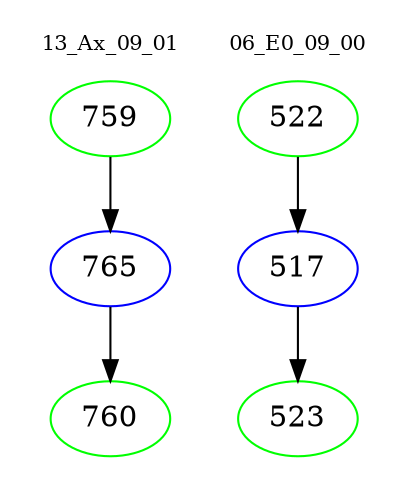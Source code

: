 digraph{
subgraph cluster_0 {
color = white
label = "13_Ax_09_01";
fontsize=10;
T0_759 [label="759", color="green"]
T0_759 -> T0_765 [color="black"]
T0_765 [label="765", color="blue"]
T0_765 -> T0_760 [color="black"]
T0_760 [label="760", color="green"]
}
subgraph cluster_1 {
color = white
label = "06_E0_09_00";
fontsize=10;
T1_522 [label="522", color="green"]
T1_522 -> T1_517 [color="black"]
T1_517 [label="517", color="blue"]
T1_517 -> T1_523 [color="black"]
T1_523 [label="523", color="green"]
}
}
